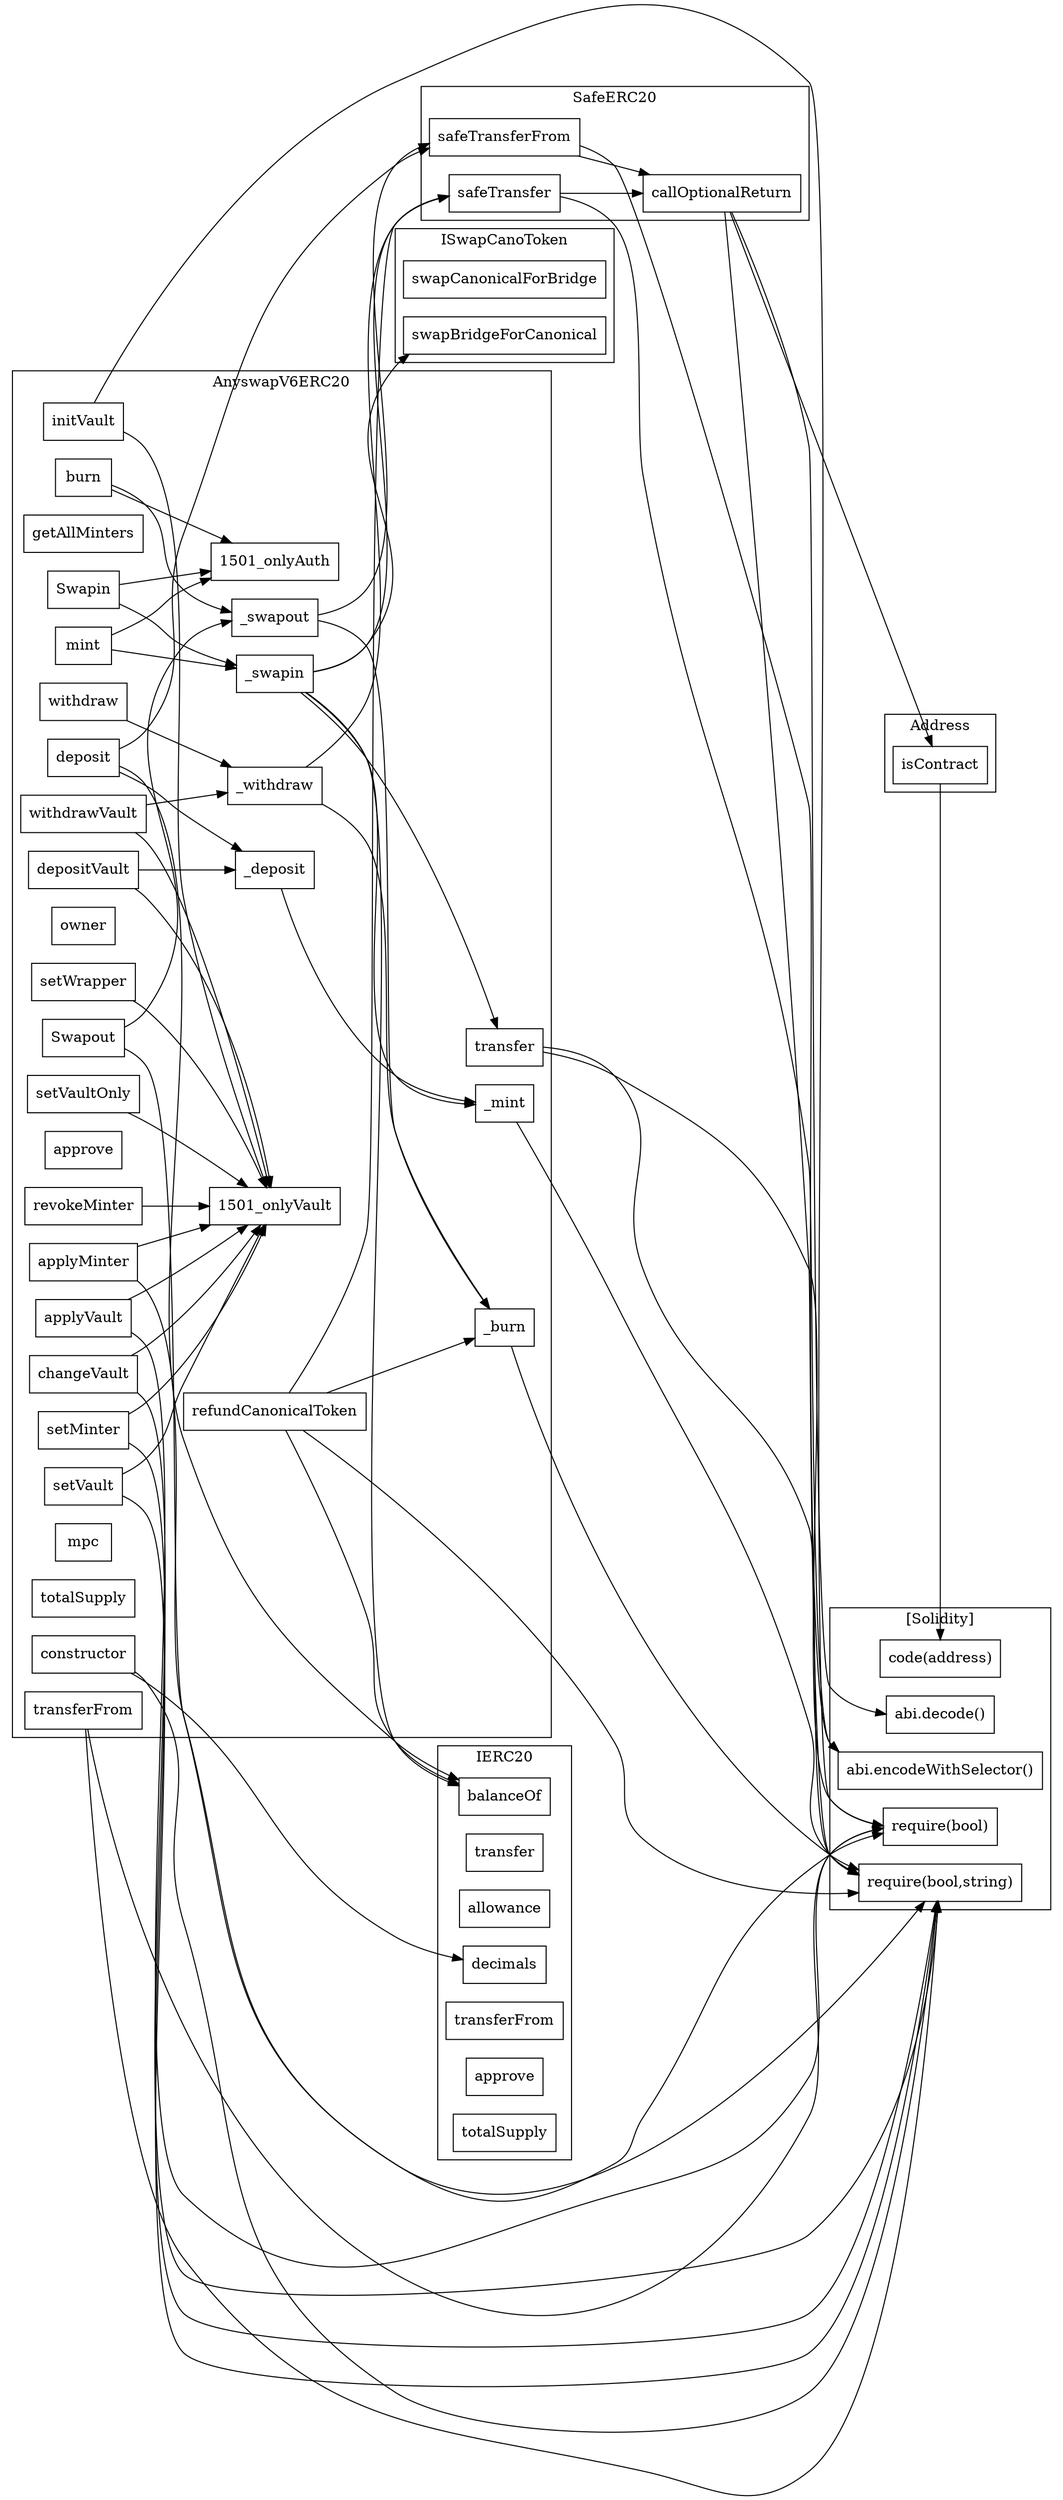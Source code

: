 strict digraph {
rankdir="LR"
node [shape=box]
subgraph cluster_97_ISwapCanoToken {
label = "ISwapCanoToken"
"97_swapCanonicalForBridge" [label="swapCanonicalForBridge"]
"97_swapBridgeForCanonical" [label="swapBridgeForCanonical"]
}subgraph cluster_74_IERC20 {
label = "IERC20"
"74_decimals" [label="decimals"]
"74_transfer" [label="transfer"]
"74_allowance" [label="allowance"]
"74_balanceOf" [label="balanceOf"]
"74_transferFrom" [label="transferFrom"]
"74_approve" [label="approve"]
"74_totalSupply" [label="totalSupply"]
}subgraph cluster_112_Address {
label = "Address"
"112_isContract" [label="isContract"]
}subgraph cluster_218_SafeERC20 {
label = "SafeERC20"
"218_callOptionalReturn" [label="callOptionalReturn"]
"218_safeTransferFrom" [label="safeTransferFrom"]
"218_safeTransfer" [label="safeTransfer"]
"218_safeTransferFrom" -> "218_callOptionalReturn"
"218_safeTransfer" -> "218_callOptionalReturn"
}subgraph cluster_1501_AnyswapV6ERC20 {
label = "AnyswapV6ERC20"
"1501_Swapout" [label="Swapout"]
"1501__withdraw" [label="_withdraw"]
"1501_changeVault" [label="changeVault"]
"1501_getAllMinters" [label="getAllMinters"]
"1501_transfer" [label="transfer"]
"1501_applyVault" [label="applyVault"]
"1501__deposit" [label="_deposit"]
"1501_burn" [label="burn"]
"1501_withdrawVault" [label="withdrawVault"]
"1501_depositVault" [label="depositVault"]
"1501_transferFrom" [label="transferFrom"]
"1501_withdraw" [label="withdraw"]
"1501__mint" [label="_mint"]
"1501__burn" [label="_burn"]
"1501_owner" [label="owner"]
"1501_mint" [label="mint"]
"1501_applyMinter" [label="applyMinter"]
"1501_deposit" [label="deposit"]
"1501_approve" [label="approve"]
"1501__swapin" [label="_swapin"]
"1501__swapout" [label="_swapout"]
"1501_revokeMinter" [label="revokeMinter"]
"1501_Swapin" [label="Swapin"]
"1501_setWrapper" [label="setWrapper"]
"1501_setMinter" [label="setMinter"]
"1501_constructor" [label="constructor"]
"1501_setVault" [label="setVault"]
"1501_mpc" [label="mpc"]
"1501_totalSupply" [label="totalSupply"]
"1501_initVault" [label="initVault"]
"1501_setVaultOnly" [label="setVaultOnly"]
"1501_refundCanonicalToken" [label="refundCanonicalToken"]
"1501__swapin" -> "1501__mint"
"1501_setWrapper" -> "1501_onlyVault"
"1501__swapout" -> "1501__burn"
"1501_initVault" -> "1501_onlyVault"
"1501_depositVault" -> "1501_onlyVault"
"1501__withdraw" -> "1501__burn"
"1501_changeVault" -> "1501_onlyVault"
"1501_deposit" -> "1501__deposit"
"1501_withdraw" -> "1501__withdraw"
"1501__deposit" -> "1501__mint"
"1501_setMinter" -> "1501_onlyVault"
"1501_revokeMinter" -> "1501_onlyVault"
"1501_withdrawVault" -> "1501__withdraw"
"1501_setVaultOnly" -> "1501_onlyVault"
"1501_setVault" -> "1501_onlyVault"
"1501_Swapout" -> "1501__swapout"
"1501_mint" -> "1501_onlyAuth"
"1501_Swapin" -> "1501_onlyAuth"
"1501_refundCanonicalToken" -> "1501__burn"
"1501_applyVault" -> "1501_onlyVault"
"1501_burn" -> "1501__swapout"
"1501_applyMinter" -> "1501_onlyVault"
"1501_depositVault" -> "1501__deposit"
"1501_Swapin" -> "1501__swapin"
"1501_mint" -> "1501__swapin"
"1501_burn" -> "1501_onlyAuth"
"1501_withdrawVault" -> "1501_onlyVault"
}subgraph cluster_solidity {
label = "[Solidity]"
"abi.decode()" 
"require(bool,string)" 
"code(address)" 
"require(bool)" 
"abi.encodeWithSelector()" 
"218_safeTransferFrom" -> "abi.encodeWithSelector()"
"1501_Swapout" -> "require(bool,string)"
"1501_applyMinter" -> "require(bool)"
"1501_transfer" -> "require(bool)"
"218_callOptionalReturn" -> "abi.decode()"
"1501_setVault" -> "require(bool,string)"
"1501_constructor" -> "require(bool,string)"
"1501_transfer" -> "require(bool,string)"
"218_safeTransfer" -> "abi.encodeWithSelector()"
"218_callOptionalReturn" -> "require(bool,string)"
"1501__burn" -> "require(bool,string)"
"112_isContract" -> "code(address)"
"1501_changeVault" -> "require(bool,string)"
"1501_applyVault" -> "require(bool)"
"1501_setMinter" -> "require(bool,string)"
"1501__mint" -> "require(bool,string)"
"1501_transferFrom" -> "require(bool,string)"
"1501_initVault" -> "require(bool)"
"1501_refundCanonicalToken" -> "require(bool,string)"
"1501_transferFrom" -> "require(bool)"
}"218_callOptionalReturn" -> "112_isContract"
"1501_deposit" -> "74_balanceOf"
"1501__swapout" -> "218_safeTransferFrom"
"1501__swapin" -> "1501_transfer"
"1501__swapin" -> "74_balanceOf"
"1501_refundCanonicalToken" -> "218_safeTransfer"
"1501_constructor" -> "74_decimals"
"1501__swapin" -> "97_swapBridgeForCanonical"
"1501__swapin" -> "218_safeTransfer"
"1501__withdraw" -> "218_safeTransfer"
"1501_refundCanonicalToken" -> "74_balanceOf"
"1501_deposit" -> "218_safeTransferFrom"
}